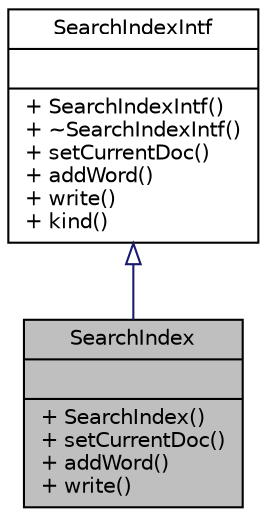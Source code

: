 digraph "SearchIndex"
{
 // LATEX_PDF_SIZE
  edge [fontname="Helvetica",fontsize="10",labelfontname="Helvetica",labelfontsize="10"];
  node [fontname="Helvetica",fontsize="10",shape=record];
  Node1 [label="{SearchIndex\n||+ SearchIndex()\l+ setCurrentDoc()\l+ addWord()\l+ write()\l}",height=0.2,width=0.4,color="black", fillcolor="grey75", style="filled", fontcolor="black",tooltip=" "];
  Node2 -> Node1 [dir="back",color="midnightblue",fontsize="10",style="solid",arrowtail="onormal",fontname="Helvetica"];
  Node2 [label="{SearchIndexIntf\n||+ SearchIndexIntf()\l+ ~SearchIndexIntf()\l+ setCurrentDoc()\l+ addWord()\l+ write()\l+ kind()\l}",height=0.2,width=0.4,color="black", fillcolor="white", style="filled",URL="$classSearchIndexIntf.html",tooltip=" "];
}
